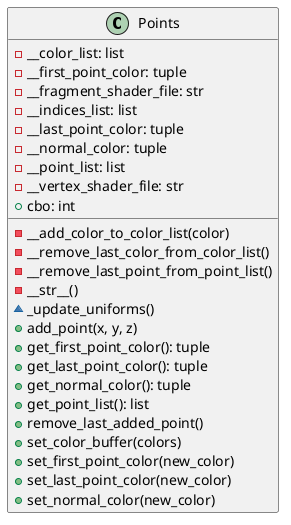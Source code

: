 @startuml
                class Points {
                    - __color_list: list
                    - __first_point_color: tuple
                    - __fragment_shader_file: str
                    - __indices_list: list
                    - __last_point_color: tuple
                    - __normal_color: tuple
                    - __point_list: list
                    - __vertex_shader_file: str
                    + cbo: int

                    - __add_color_to_color_list(color)
                    - __remove_last_color_from_color_list()
                    - __remove_last_point_from_point_list()
                    - __str__()
                    ~ _update_uniforms()
                    + add_point(x, y, z)
                    + get_first_point_color(): tuple
                    + get_last_point_color(): tuple
                    + get_normal_color(): tuple
                    + get_point_list(): list
                    + remove_last_added_point()
                    + set_color_buffer(colors)
                    + set_first_point_color(new_color)
                    + set_last_point_color(new_color)
                    + set_normal_color(new_color)
                }

@enduml